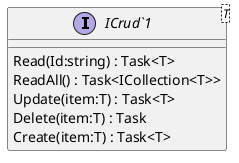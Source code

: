 @startuml
interface "ICrud`1"<T> {
    Read(Id:string) : Task<T>
    ReadAll() : Task<ICollection<T>>
    Update(item:T) : Task<T>
    Delete(item:T) : Task
    Create(item:T) : Task<T>
}
@enduml
